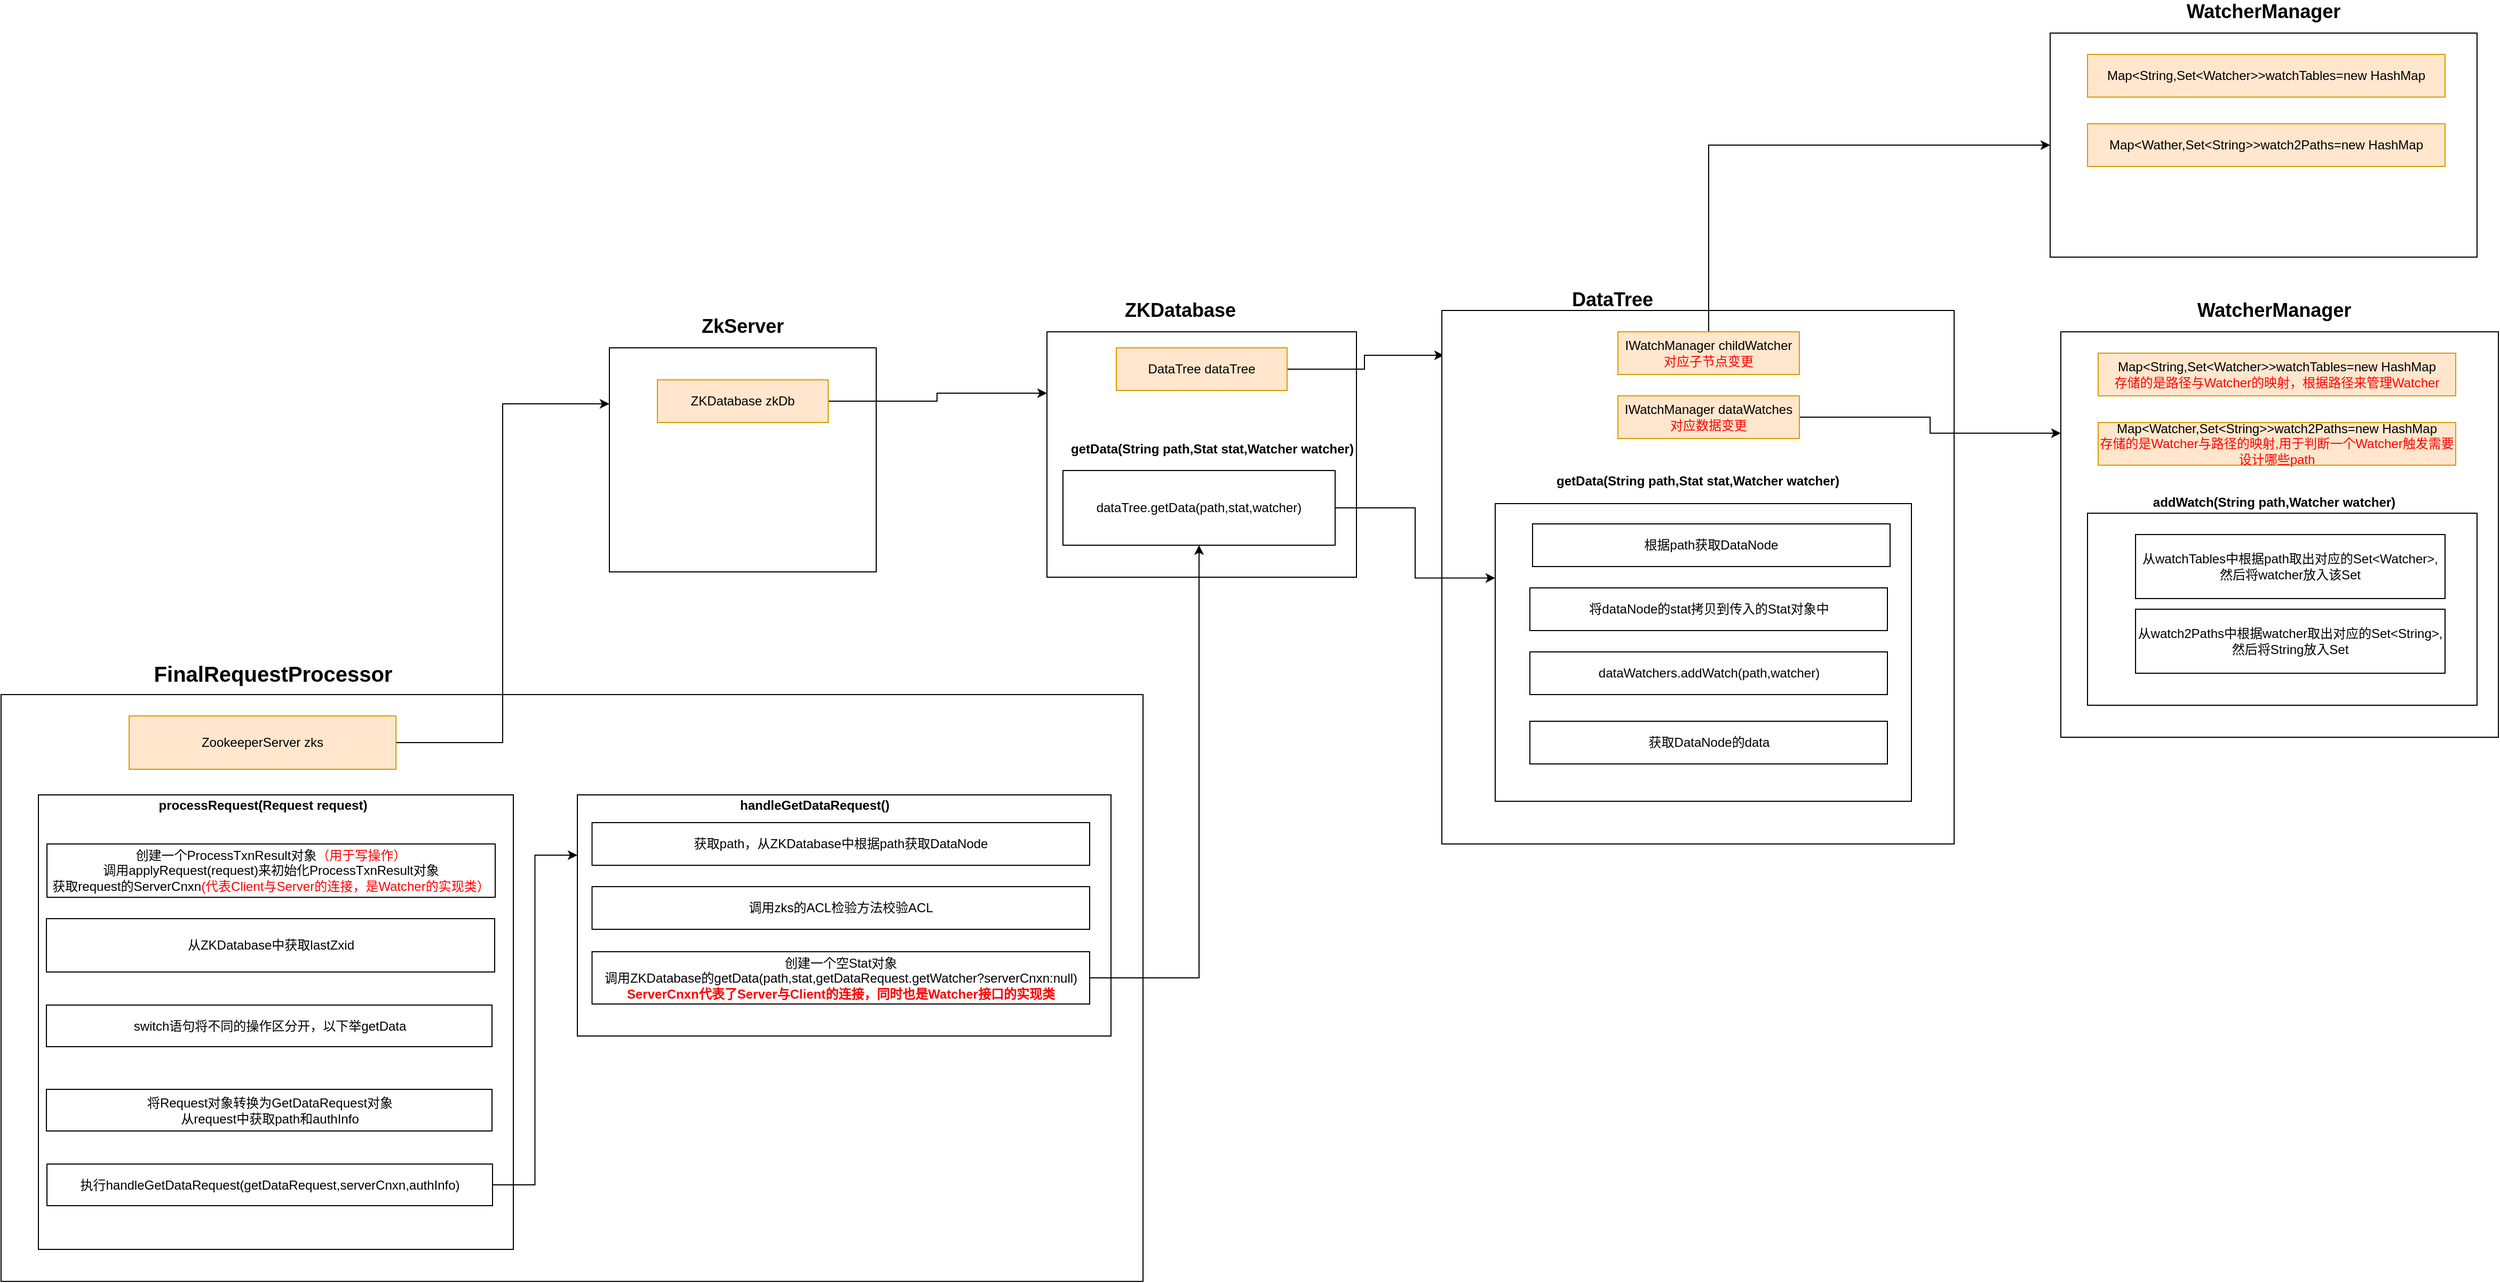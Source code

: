 <mxfile version="14.9.6" type="device"><diagram id="avys3YK6qSBt8Qhu_bC_" name="第 1 页"><mxGraphModel dx="1550" dy="1722" grid="1" gridSize="10" guides="1" tooltips="1" connect="1" arrows="1" fold="1" page="1" pageScale="1" pageWidth="1169" pageHeight="827" math="0" shadow="0"><root><mxCell id="0"/><mxCell id="1" parent="0"/><mxCell id="czsNl03Xxy0XLefqBZjW-3" value="" style="rounded=0;whiteSpace=wrap;html=1;" parent="1" vertex="1"><mxGeometry x="180" y="90" width="1070" height="550" as="geometry"/></mxCell><mxCell id="czsNl03Xxy0XLefqBZjW-4" value="&lt;font style=&quot;font-size: 20px&quot;&gt;&lt;b&gt;FinalRequestProcessor&lt;/b&gt;&lt;/font&gt;" style="text;html=1;strokeColor=none;fillColor=none;align=center;verticalAlign=middle;whiteSpace=wrap;rounded=0;" parent="1" vertex="1"><mxGeometry x="415" y="60" width="40" height="20" as="geometry"/></mxCell><mxCell id="czsNl03Xxy0XLefqBZjW-11" style="edgeStyle=orthogonalEdgeStyle;rounded=0;orthogonalLoop=1;jettySize=auto;html=1;exitX=1;exitY=0.5;exitDx=0;exitDy=0;entryX=0;entryY=0.25;entryDx=0;entryDy=0;" parent="1" source="czsNl03Xxy0XLefqBZjW-5" target="czsNl03Xxy0XLefqBZjW-9" edge="1"><mxGeometry relative="1" as="geometry"/></mxCell><mxCell id="czsNl03Xxy0XLefqBZjW-5" value="ZookeeperServer zks" style="rounded=0;whiteSpace=wrap;html=1;fillColor=#ffe6cc;strokeColor=#d79b00;" parent="1" vertex="1"><mxGeometry x="300" y="110" width="250" height="50" as="geometry"/></mxCell><mxCell id="czsNl03Xxy0XLefqBZjW-6" value="" style="rounded=0;whiteSpace=wrap;html=1;" parent="1" vertex="1"><mxGeometry x="215" y="184" width="445" height="426" as="geometry"/></mxCell><mxCell id="czsNl03Xxy0XLefqBZjW-7" value="&lt;b&gt;processRequest(Request request)&lt;/b&gt;" style="text;html=1;strokeColor=none;fillColor=none;align=center;verticalAlign=middle;whiteSpace=wrap;rounded=0;" parent="1" vertex="1"><mxGeometry x="307.5" y="184" width="235" height="20" as="geometry"/></mxCell><mxCell id="czsNl03Xxy0XLefqBZjW-9" value="" style="rounded=0;whiteSpace=wrap;html=1;" parent="1" vertex="1"><mxGeometry x="750" y="-235" width="250" height="210" as="geometry"/></mxCell><mxCell id="czsNl03Xxy0XLefqBZjW-10" value="&lt;font style=&quot;font-size: 18px&quot;&gt;&lt;b&gt;ZkServer&lt;/b&gt;&lt;/font&gt;" style="text;html=1;strokeColor=none;fillColor=none;align=center;verticalAlign=middle;whiteSpace=wrap;rounded=0;" parent="1" vertex="1"><mxGeometry x="855" y="-265" width="40" height="20" as="geometry"/></mxCell><mxCell id="czsNl03Xxy0XLefqBZjW-18" style="edgeStyle=orthogonalEdgeStyle;rounded=0;orthogonalLoop=1;jettySize=auto;html=1;exitX=1;exitY=0.5;exitDx=0;exitDy=0;entryX=0;entryY=0.25;entryDx=0;entryDy=0;" parent="1" source="czsNl03Xxy0XLefqBZjW-13" target="czsNl03Xxy0XLefqBZjW-14" edge="1"><mxGeometry relative="1" as="geometry"><Array as="points"><mxPoint x="1057" y="-185"/><mxPoint x="1057" y="-193"/></Array></mxGeometry></mxCell><mxCell id="czsNl03Xxy0XLefqBZjW-13" value="ZKDatabase zkDb" style="rounded=0;whiteSpace=wrap;html=1;fillColor=#ffe6cc;strokeColor=#d79b00;" parent="1" vertex="1"><mxGeometry x="795" y="-205" width="160" height="40" as="geometry"/></mxCell><mxCell id="czsNl03Xxy0XLefqBZjW-14" value="" style="rounded=0;whiteSpace=wrap;html=1;" parent="1" vertex="1"><mxGeometry x="1160" y="-250" width="290" height="230" as="geometry"/></mxCell><mxCell id="czsNl03Xxy0XLefqBZjW-17" value="&lt;font style=&quot;font-size: 18px&quot;&gt;&lt;b&gt;ZKDatabase&lt;/b&gt;&lt;/font&gt;" style="text;html=1;strokeColor=none;fillColor=none;align=center;verticalAlign=middle;whiteSpace=wrap;rounded=0;" parent="1" vertex="1"><mxGeometry x="1265" y="-280" width="40" height="20" as="geometry"/></mxCell><mxCell id="czsNl03Xxy0XLefqBZjW-58" style="edgeStyle=orthogonalEdgeStyle;rounded=0;orthogonalLoop=1;jettySize=auto;html=1;exitX=1;exitY=0.5;exitDx=0;exitDy=0;entryX=0.004;entryY=0.084;entryDx=0;entryDy=0;entryPerimeter=0;" parent="1" source="czsNl03Xxy0XLefqBZjW-19" target="czsNl03Xxy0XLefqBZjW-20" edge="1"><mxGeometry relative="1" as="geometry"/></mxCell><mxCell id="czsNl03Xxy0XLefqBZjW-19" value="DataTree dataTree" style="rounded=0;whiteSpace=wrap;html=1;fillColor=#ffe6cc;strokeColor=#d79b00;" parent="1" vertex="1"><mxGeometry x="1225" y="-235" width="160" height="40" as="geometry"/></mxCell><mxCell id="czsNl03Xxy0XLefqBZjW-20" value="" style="rounded=0;whiteSpace=wrap;html=1;" parent="1" vertex="1"><mxGeometry x="1530" y="-270" width="480" height="500" as="geometry"/></mxCell><mxCell id="czsNl03Xxy0XLefqBZjW-22" value="&lt;font style=&quot;font-size: 18px&quot;&gt;&lt;b&gt;DataTree&lt;/b&gt;&lt;/font&gt;" style="text;html=1;strokeColor=none;fillColor=none;align=center;verticalAlign=middle;whiteSpace=wrap;rounded=0;" parent="1" vertex="1"><mxGeometry x="1670" y="-290" width="40" height="20" as="geometry"/></mxCell><mxCell id="czsNl03Xxy0XLefqBZjW-74" style="edgeStyle=orthogonalEdgeStyle;rounded=0;orthogonalLoop=1;jettySize=auto;html=1;exitX=1;exitY=0.5;exitDx=0;exitDy=0;entryX=0;entryY=0.25;entryDx=0;entryDy=0;" parent="1" source="czsNl03Xxy0XLefqBZjW-23" target="czsNl03Xxy0XLefqBZjW-27" edge="1"><mxGeometry relative="1" as="geometry"/></mxCell><mxCell id="czsNl03Xxy0XLefqBZjW-23" value="IWatchManager dataWatches&lt;br&gt;&lt;font color=&quot;#ff0000&quot;&gt;对应数据变更&lt;/font&gt;" style="rounded=0;whiteSpace=wrap;html=1;fillColor=#ffe6cc;strokeColor=#d79b00;" parent="1" vertex="1"><mxGeometry x="1695" y="-190" width="170" height="40" as="geometry"/></mxCell><mxCell id="czsNl03Xxy0XLefqBZjW-70" style="edgeStyle=orthogonalEdgeStyle;rounded=0;orthogonalLoop=1;jettySize=auto;html=1;exitX=0.5;exitY=0;exitDx=0;exitDy=0;entryX=0;entryY=0.5;entryDx=0;entryDy=0;" parent="1" source="czsNl03Xxy0XLefqBZjW-25" target="czsNl03Xxy0XLefqBZjW-66" edge="1"><mxGeometry relative="1" as="geometry"/></mxCell><mxCell id="czsNl03Xxy0XLefqBZjW-25" value="IWatchManager childWatcher&lt;br&gt;&lt;font color=&quot;#ff0000&quot;&gt;对应子节点变更&lt;/font&gt;" style="rounded=0;whiteSpace=wrap;html=1;fillColor=#ffe6cc;strokeColor=#d79b00;" parent="1" vertex="1"><mxGeometry x="1695" y="-250" width="170" height="40" as="geometry"/></mxCell><mxCell id="czsNl03Xxy0XLefqBZjW-27" value="" style="rounded=0;whiteSpace=wrap;html=1;" parent="1" vertex="1"><mxGeometry x="2110" y="-250" width="410" height="380" as="geometry"/></mxCell><mxCell id="czsNl03Xxy0XLefqBZjW-28" value="&lt;font style=&quot;font-size: 18px&quot;&gt;&lt;b&gt;WatcherManager&lt;/b&gt;&lt;/font&gt;" style="text;html=1;strokeColor=none;fillColor=none;align=center;verticalAlign=middle;whiteSpace=wrap;rounded=0;" parent="1" vertex="1"><mxGeometry x="2290" y="-280" width="40" height="20" as="geometry"/></mxCell><mxCell id="czsNl03Xxy0XLefqBZjW-33" value="Map&amp;lt;String,Set&amp;lt;Watcher&amp;gt;&amp;gt;watchTables=new HashMap&lt;br&gt;&lt;font color=&quot;#ff0000&quot;&gt;存储的是路径与Watcher的映射，根据路径来管理Watcher&lt;/font&gt;" style="rounded=0;whiteSpace=wrap;html=1;fillColor=#ffe6cc;strokeColor=#d79b00;" parent="1" vertex="1"><mxGeometry x="2145" y="-230" width="335" height="40" as="geometry"/></mxCell><mxCell id="czsNl03Xxy0XLefqBZjW-34" value="Map&amp;lt;Watcher,Set&amp;lt;String&amp;gt;&amp;gt;watch2Paths=new HashMap&lt;br&gt;&lt;font color=&quot;#ff0000&quot;&gt;存储的是Watcher与路径的映射,用于判断一个Watcher触发需要设计哪些path&lt;/font&gt;" style="rounded=0;whiteSpace=wrap;html=1;fillColor=#ffe6cc;strokeColor=#d79b00;" parent="1" vertex="1"><mxGeometry x="2145" y="-165" width="335" height="40" as="geometry"/></mxCell><mxCell id="czsNl03Xxy0XLefqBZjW-43" value="从ZKDatabase中获取lastZxid" style="rounded=0;whiteSpace=wrap;html=1;" parent="1" vertex="1"><mxGeometry x="222.5" y="300" width="420" height="50" as="geometry"/></mxCell><mxCell id="czsNl03Xxy0XLefqBZjW-44" value="switch语句将不同的操作区分开，以下举getData" style="rounded=0;whiteSpace=wrap;html=1;" parent="1" vertex="1"><mxGeometry x="222.5" y="381" width="417.5" height="39" as="geometry"/></mxCell><mxCell id="czsNl03Xxy0XLefqBZjW-45" value="将Request对象转换为GetDataRequest对象&lt;br&gt;从request中获取path和authInfo" style="rounded=0;whiteSpace=wrap;html=1;" parent="1" vertex="1"><mxGeometry x="222.5" y="460" width="417.5" height="39" as="geometry"/></mxCell><mxCell id="czsNl03Xxy0XLefqBZjW-48" style="edgeStyle=orthogonalEdgeStyle;rounded=0;orthogonalLoop=1;jettySize=auto;html=1;exitX=1;exitY=0.5;exitDx=0;exitDy=0;entryX=0;entryY=0.25;entryDx=0;entryDy=0;" parent="1" source="czsNl03Xxy0XLefqBZjW-46" target="czsNl03Xxy0XLefqBZjW-47" edge="1"><mxGeometry relative="1" as="geometry"/></mxCell><mxCell id="czsNl03Xxy0XLefqBZjW-46" value="执行handleGetDataRequest(getDataRequest,serverCnxn,authInfo)" style="rounded=0;whiteSpace=wrap;html=1;" parent="1" vertex="1"><mxGeometry x="223" y="530" width="417.5" height="39" as="geometry"/></mxCell><mxCell id="czsNl03Xxy0XLefqBZjW-47" value="" style="rounded=0;whiteSpace=wrap;html=1;" parent="1" vertex="1"><mxGeometry x="720" y="184" width="500" height="226" as="geometry"/></mxCell><mxCell id="czsNl03Xxy0XLefqBZjW-49" value="&lt;b&gt;handleGetDataRequest()&lt;/b&gt;" style="text;html=1;strokeColor=none;fillColor=none;align=center;verticalAlign=middle;whiteSpace=wrap;rounded=0;" parent="1" vertex="1"><mxGeometry x="825" y="184" width="235" height="20" as="geometry"/></mxCell><mxCell id="czsNl03Xxy0XLefqBZjW-50" value="获取path，从ZKDatabase中根据path获取DataNode" style="rounded=0;whiteSpace=wrap;html=1;" parent="1" vertex="1"><mxGeometry x="733.75" y="210" width="466.25" height="40" as="geometry"/></mxCell><mxCell id="czsNl03Xxy0XLefqBZjW-51" value="调用zks的ACL检验方法校验ACL" style="rounded=0;whiteSpace=wrap;html=1;" parent="1" vertex="1"><mxGeometry x="733.75" y="270" width="466.25" height="40" as="geometry"/></mxCell><mxCell id="czsNl03Xxy0XLefqBZjW-55" style="edgeStyle=orthogonalEdgeStyle;rounded=0;orthogonalLoop=1;jettySize=auto;html=1;exitX=1;exitY=0.5;exitDx=0;exitDy=0;entryX=0.5;entryY=1;entryDx=0;entryDy=0;" parent="1" source="czsNl03Xxy0XLefqBZjW-53" target="czsNl03Xxy0XLefqBZjW-54" edge="1"><mxGeometry relative="1" as="geometry"/></mxCell><mxCell id="czsNl03Xxy0XLefqBZjW-53" value="创建一个空Stat对象&lt;br&gt;调用ZKDatabase的getData(path,stat,getDataRequest.getWatcher?serverCnxn:null)&lt;br&gt;&lt;b&gt;&lt;font color=&quot;#ff0000&quot;&gt;ServerCnxn代表了Server与Client的连接，同时也是Watcher接口的实现类&lt;/font&gt;&lt;/b&gt;" style="rounded=0;whiteSpace=wrap;html=1;" parent="1" vertex="1"><mxGeometry x="733.75" y="331" width="466.25" height="49" as="geometry"/></mxCell><mxCell id="czsNl03Xxy0XLefqBZjW-72" style="edgeStyle=orthogonalEdgeStyle;rounded=0;orthogonalLoop=1;jettySize=auto;html=1;exitX=1;exitY=0.5;exitDx=0;exitDy=0;entryX=0;entryY=0.25;entryDx=0;entryDy=0;" parent="1" source="czsNl03Xxy0XLefqBZjW-54" target="czsNl03Xxy0XLefqBZjW-59" edge="1"><mxGeometry relative="1" as="geometry"/></mxCell><mxCell id="czsNl03Xxy0XLefqBZjW-54" value="dataTree.getData(path,stat,watcher)" style="rounded=0;whiteSpace=wrap;html=1;" parent="1" vertex="1"><mxGeometry x="1175" y="-120" width="255" height="70" as="geometry"/></mxCell><mxCell id="czsNl03Xxy0XLefqBZjW-56" value="&lt;b&gt;getData(String path,Stat stat,Watcher watcher)&lt;/b&gt;" style="text;html=1;strokeColor=none;fillColor=none;align=center;verticalAlign=middle;whiteSpace=wrap;rounded=0;" parent="1" vertex="1"><mxGeometry x="1160" y="-150" width="310" height="20" as="geometry"/></mxCell><mxCell id="czsNl03Xxy0XLefqBZjW-57" value="&lt;b&gt;getData(String path,Stat stat,Watcher watcher)&lt;/b&gt;" style="text;html=1;strokeColor=none;fillColor=none;align=center;verticalAlign=middle;whiteSpace=wrap;rounded=0;" parent="1" vertex="1"><mxGeometry x="1615" y="-120" width="310" height="20" as="geometry"/></mxCell><mxCell id="czsNl03Xxy0XLefqBZjW-59" value="" style="rounded=0;whiteSpace=wrap;html=1;" parent="1" vertex="1"><mxGeometry x="1580" y="-89" width="390" height="279" as="geometry"/></mxCell><mxCell id="czsNl03Xxy0XLefqBZjW-60" value="根据path获取DataNode" style="rounded=0;whiteSpace=wrap;html=1;" parent="1" vertex="1"><mxGeometry x="1615" y="-70" width="335" height="40" as="geometry"/></mxCell><mxCell id="czsNl03Xxy0XLefqBZjW-61" value="将dataNode的stat拷贝到传入的Stat对象中" style="rounded=0;whiteSpace=wrap;html=1;" parent="1" vertex="1"><mxGeometry x="1612.5" y="-10" width="335" height="40" as="geometry"/></mxCell><mxCell id="czsNl03Xxy0XLefqBZjW-64" value="dataWatchers.addWatch(path,watcher)" style="rounded=0;whiteSpace=wrap;html=1;" parent="1" vertex="1"><mxGeometry x="1612.5" y="50" width="335" height="40" as="geometry"/></mxCell><mxCell id="czsNl03Xxy0XLefqBZjW-66" value="" style="rounded=0;whiteSpace=wrap;html=1;" parent="1" vertex="1"><mxGeometry x="2100" y="-530" width="400" height="210" as="geometry"/></mxCell><mxCell id="czsNl03Xxy0XLefqBZjW-67" value="&lt;font style=&quot;font-size: 18px&quot;&gt;&lt;b&gt;WatcherManager&lt;/b&gt;&lt;/font&gt;" style="text;html=1;strokeColor=none;fillColor=none;align=center;verticalAlign=middle;whiteSpace=wrap;rounded=0;" parent="1" vertex="1"><mxGeometry x="2280" y="-560" width="40" height="20" as="geometry"/></mxCell><mxCell id="czsNl03Xxy0XLefqBZjW-68" value="Map&amp;lt;String,Set&amp;lt;Watcher&amp;gt;&amp;gt;watchTables=new HashMap" style="rounded=0;whiteSpace=wrap;html=1;fillColor=#ffe6cc;strokeColor=#d79b00;" parent="1" vertex="1"><mxGeometry x="2135" y="-510" width="335" height="40" as="geometry"/></mxCell><mxCell id="czsNl03Xxy0XLefqBZjW-69" value="Map&amp;lt;Wather,Set&amp;lt;String&amp;gt;&amp;gt;watch2Paths=new HashMap" style="rounded=0;whiteSpace=wrap;html=1;fillColor=#ffe6cc;strokeColor=#d79b00;" parent="1" vertex="1"><mxGeometry x="2135" y="-445" width="335" height="40" as="geometry"/></mxCell><mxCell id="czsNl03Xxy0XLefqBZjW-71" value="&lt;b&gt;addWatch(String path,Watcher watcher)&lt;/b&gt;" style="text;html=1;strokeColor=none;fillColor=none;align=center;verticalAlign=middle;whiteSpace=wrap;rounded=0;" parent="1" vertex="1"><mxGeometry x="2155" y="-100" width="310" height="20" as="geometry"/></mxCell><mxCell id="czsNl03Xxy0XLefqBZjW-73" value="获取DataNode的data" style="rounded=0;whiteSpace=wrap;html=1;" parent="1" vertex="1"><mxGeometry x="1612.5" y="115" width="335" height="40" as="geometry"/></mxCell><mxCell id="czsNl03Xxy0XLefqBZjW-75" value="" style="rounded=0;whiteSpace=wrap;html=1;" parent="1" vertex="1"><mxGeometry x="2135" y="-80" width="365" height="180" as="geometry"/></mxCell><mxCell id="czsNl03Xxy0XLefqBZjW-76" value="从watchTables中根据path取出对应的Set&amp;lt;Watcher&amp;gt;,然后将watcher放入该Set" style="rounded=0;whiteSpace=wrap;html=1;" parent="1" vertex="1"><mxGeometry x="2180" y="-60" width="290" height="60" as="geometry"/></mxCell><mxCell id="czsNl03Xxy0XLefqBZjW-77" value="从watch2Paths中根据watcher取出对应的Set&amp;lt;String&amp;gt;,&lt;br&gt;然后将String放入Set" style="rounded=0;whiteSpace=wrap;html=1;" parent="1" vertex="1"><mxGeometry x="2180" y="10" width="290" height="60" as="geometry"/></mxCell><mxCell id="XXt5X0PV0AAgSYRLDieM-1" value="创建一个ProcessTxnResult对象&lt;font color=&quot;#ff0000&quot;&gt;（用于写操作）&lt;br&gt;&lt;/font&gt;调用applyRequest(request)来初始化ProcessTxnResult对象&lt;br&gt;获取request的ServerCnxn&lt;font color=&quot;#ff0000&quot;&gt;(代表Client与Server的连接，是Watcher的实现类）&lt;br&gt;&lt;/font&gt;" style="rounded=0;whiteSpace=wrap;html=1;" parent="1" vertex="1"><mxGeometry x="223" y="230" width="420" height="50" as="geometry"/></mxCell></root></mxGraphModel></diagram></mxfile>